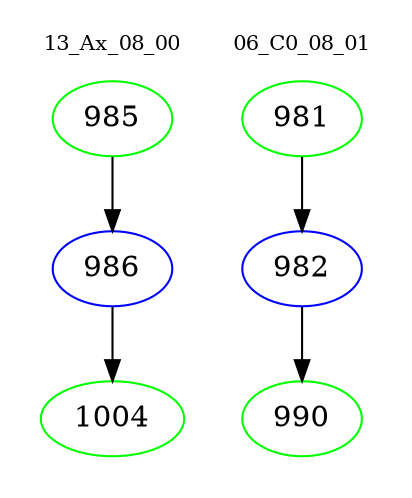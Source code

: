 digraph{
subgraph cluster_0 {
color = white
label = "13_Ax_08_00";
fontsize=10;
T0_985 [label="985", color="green"]
T0_985 -> T0_986 [color="black"]
T0_986 [label="986", color="blue"]
T0_986 -> T0_1004 [color="black"]
T0_1004 [label="1004", color="green"]
}
subgraph cluster_1 {
color = white
label = "06_C0_08_01";
fontsize=10;
T1_981 [label="981", color="green"]
T1_981 -> T1_982 [color="black"]
T1_982 [label="982", color="blue"]
T1_982 -> T1_990 [color="black"]
T1_990 [label="990", color="green"]
}
}
